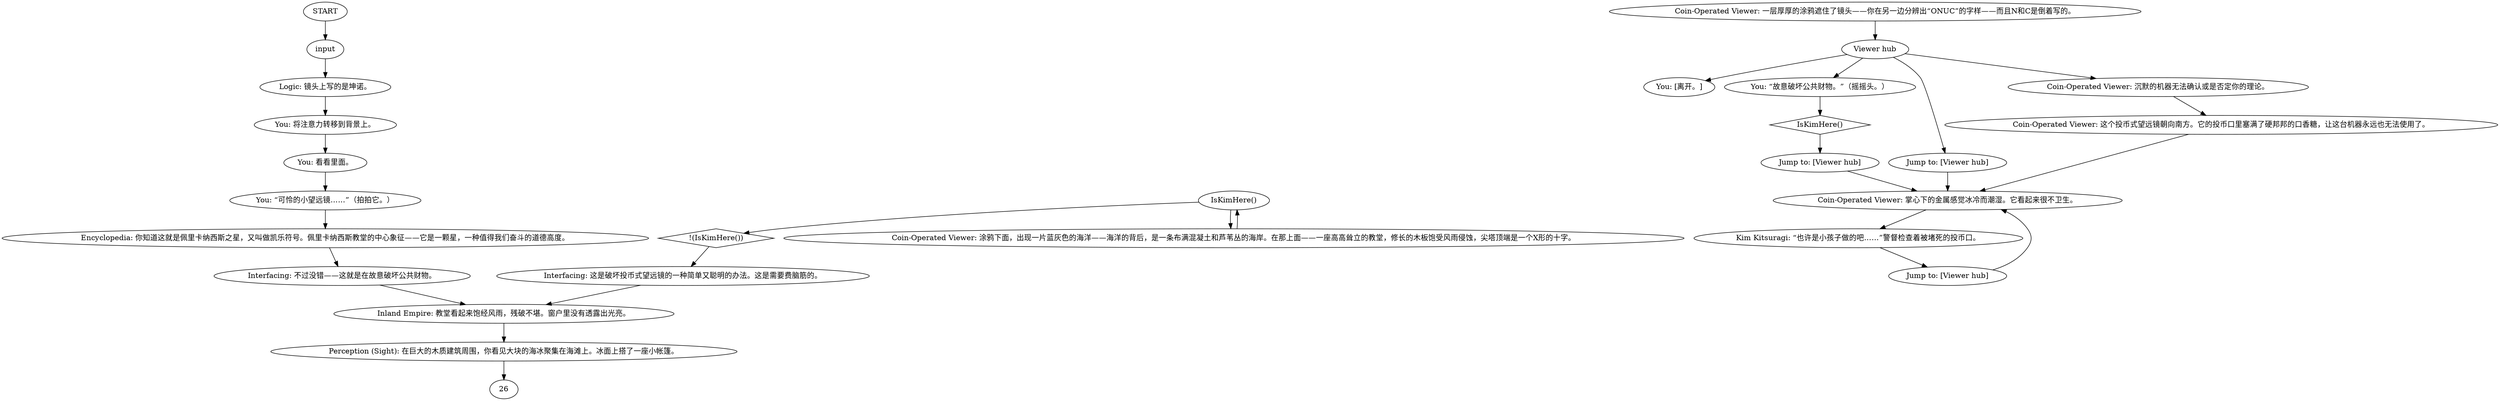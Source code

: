 # PLAZA / COIN-OPERATED VIEWER II
# A coin-operated viewer on the plaza. It offers a view to the church.
# ==================================================
digraph G {
	  0 [label="START"];
	  1 [label="input"];
	  2 [label="You: [离开。]"];
	  3 [label="You: “故意破坏公共财物。”（摇摇头。）"];
	  4 [label="Perception (Sight): 在巨大的木质建筑周围，你看见大块的海冰聚集在海滩上。冰面上搭了一座小帐篷。"];
	  5 [label="You: 将注意力转移到背景上。"];
	  6 [label="Coin-Operated Viewer: 一层厚厚的涂鸦遮住了镜头——你在另一边分辨出“ONUC”的字样——而且N和C是倒着写的。"];
	  7 [label="You: “可怜的小望远镜……”（拍拍它。）"];
	  8 [label="Jump to: [Viewer hub]"];
	  9 [label="Kim Kitsuragi: “也许是小孩子做的吧……”警督检查着被堵死的投币口。"];
	  10 [label="Jump to: [Viewer hub]"];
	  11 [label="Inland Empire: 教堂看起来饱经风雨，残破不堪。窗户里没有透露出光亮。"];
	  12 [label="Interfacing: 不过没错——这就是在故意破坏公共财物。"];
	  13 [label="Coin-Operated Viewer: 这个投币式望远镜朝向南方。它的投币口里塞满了硬邦邦的口香糖，让这台机器永远也无法使用了。"];
	  14 [label="Logic: 镜头上写的是坤诺。"];
	  15 [label="Viewer hub"];
	  16 [label="Coin-Operated Viewer: 掌心下的金属感觉冰冷而潮湿。它看起来很不卫生。"];
	  17 [label="Encyclopedia: 你知道这就是佩里卡纳西斯之星，又叫做凯乐符号。佩里卡纳西斯教堂的中心象征——它是一颗星，一种值得我们奋斗的道德高度。"];
	  18 [label="IsKimHere()"];
	  19 [label="IsKimHere()", shape=diamond];
	  20 [label="!(IsKimHere())", shape=diamond];
	  21 [label="Coin-Operated Viewer: 涂鸦下面，出现一片蓝灰色的海洋——海洋的背后，是一条布满混凝土和芦苇丛的海岸。在那上面——一座高高耸立的教堂，修长的木板饱受风雨侵蚀，尖塔顶端是一个X形的十字。"];
	  22 [label="You: 看看里面。"];
	  23 [label="Coin-Operated Viewer: 沉默的机器无法确认或是否定你的理论。"];
	  24 [label="Interfacing: 这是破坏投币式望远镜的一种简单又聪明的办法。这是需要费脑筋的。"];
	  25 [label="Jump to: [Viewer hub]"];
	  0 -> 1
	  1 -> 14
	  3 -> 19
	  4 -> 26
	  5 -> 22
	  6 -> 15
	  7 -> 17
	  8 -> 16
	  9 -> 25
	  10 -> 16
	  11 -> 4
	  12 -> 11
	  13 -> 16
	  14 -> 5
	  15 -> 8
	  15 -> 2
	  15 -> 3
	  15 -> 23
	  16 -> 9
	  17 -> 12
	  18 -> 20
	  18 -> 21
	  19 -> 10
	  20 -> 24
	  21 -> 18
	  22 -> 7
	  23 -> 13
	  24 -> 11
	  25 -> 16
}

